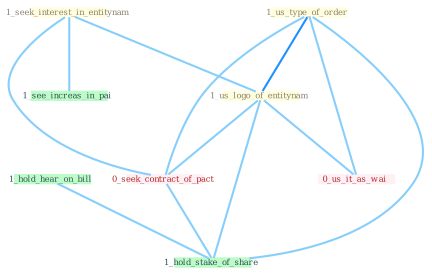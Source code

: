 Graph G{ 
    node
    [shape=polygon,style=filled,width=.5,height=.06,color="#BDFCC9",fixedsize=true,fontsize=4,
    fontcolor="#2f4f4f"];
    {node
    [color="#ffffe0", fontcolor="#8b7d6b"] "1_seek_interest_in_entitynam " "1_us_type_of_order " "1_us_logo_of_entitynam "}
{node [color="#fff0f5", fontcolor="#b22222"] "0_seek_contract_of_pact " "0_us_it_as_wai "}
edge [color="#B0E2FF"];

	"1_seek_interest_in_entitynam " -- "1_us_logo_of_entitynam " [w="1", color="#87cefa" ];
	"1_seek_interest_in_entitynam " -- "0_seek_contract_of_pact " [w="1", color="#87cefa" ];
	"1_seek_interest_in_entitynam " -- "1_see_increas_in_pai " [w="1", color="#87cefa" ];
	"1_us_type_of_order " -- "1_us_logo_of_entitynam " [w="2", color="#1e90ff" , len=0.8];
	"1_us_type_of_order " -- "0_seek_contract_of_pact " [w="1", color="#87cefa" ];
	"1_us_type_of_order " -- "0_us_it_as_wai " [w="1", color="#87cefa" ];
	"1_us_type_of_order " -- "1_hold_stake_of_share " [w="1", color="#87cefa" ];
	"1_us_logo_of_entitynam " -- "0_seek_contract_of_pact " [w="1", color="#87cefa" ];
	"1_us_logo_of_entitynam " -- "0_us_it_as_wai " [w="1", color="#87cefa" ];
	"1_us_logo_of_entitynam " -- "1_hold_stake_of_share " [w="1", color="#87cefa" ];
	"0_seek_contract_of_pact " -- "1_hold_stake_of_share " [w="1", color="#87cefa" ];
	"1_hold_hear_on_bill " -- "1_hold_stake_of_share " [w="1", color="#87cefa" ];
}
